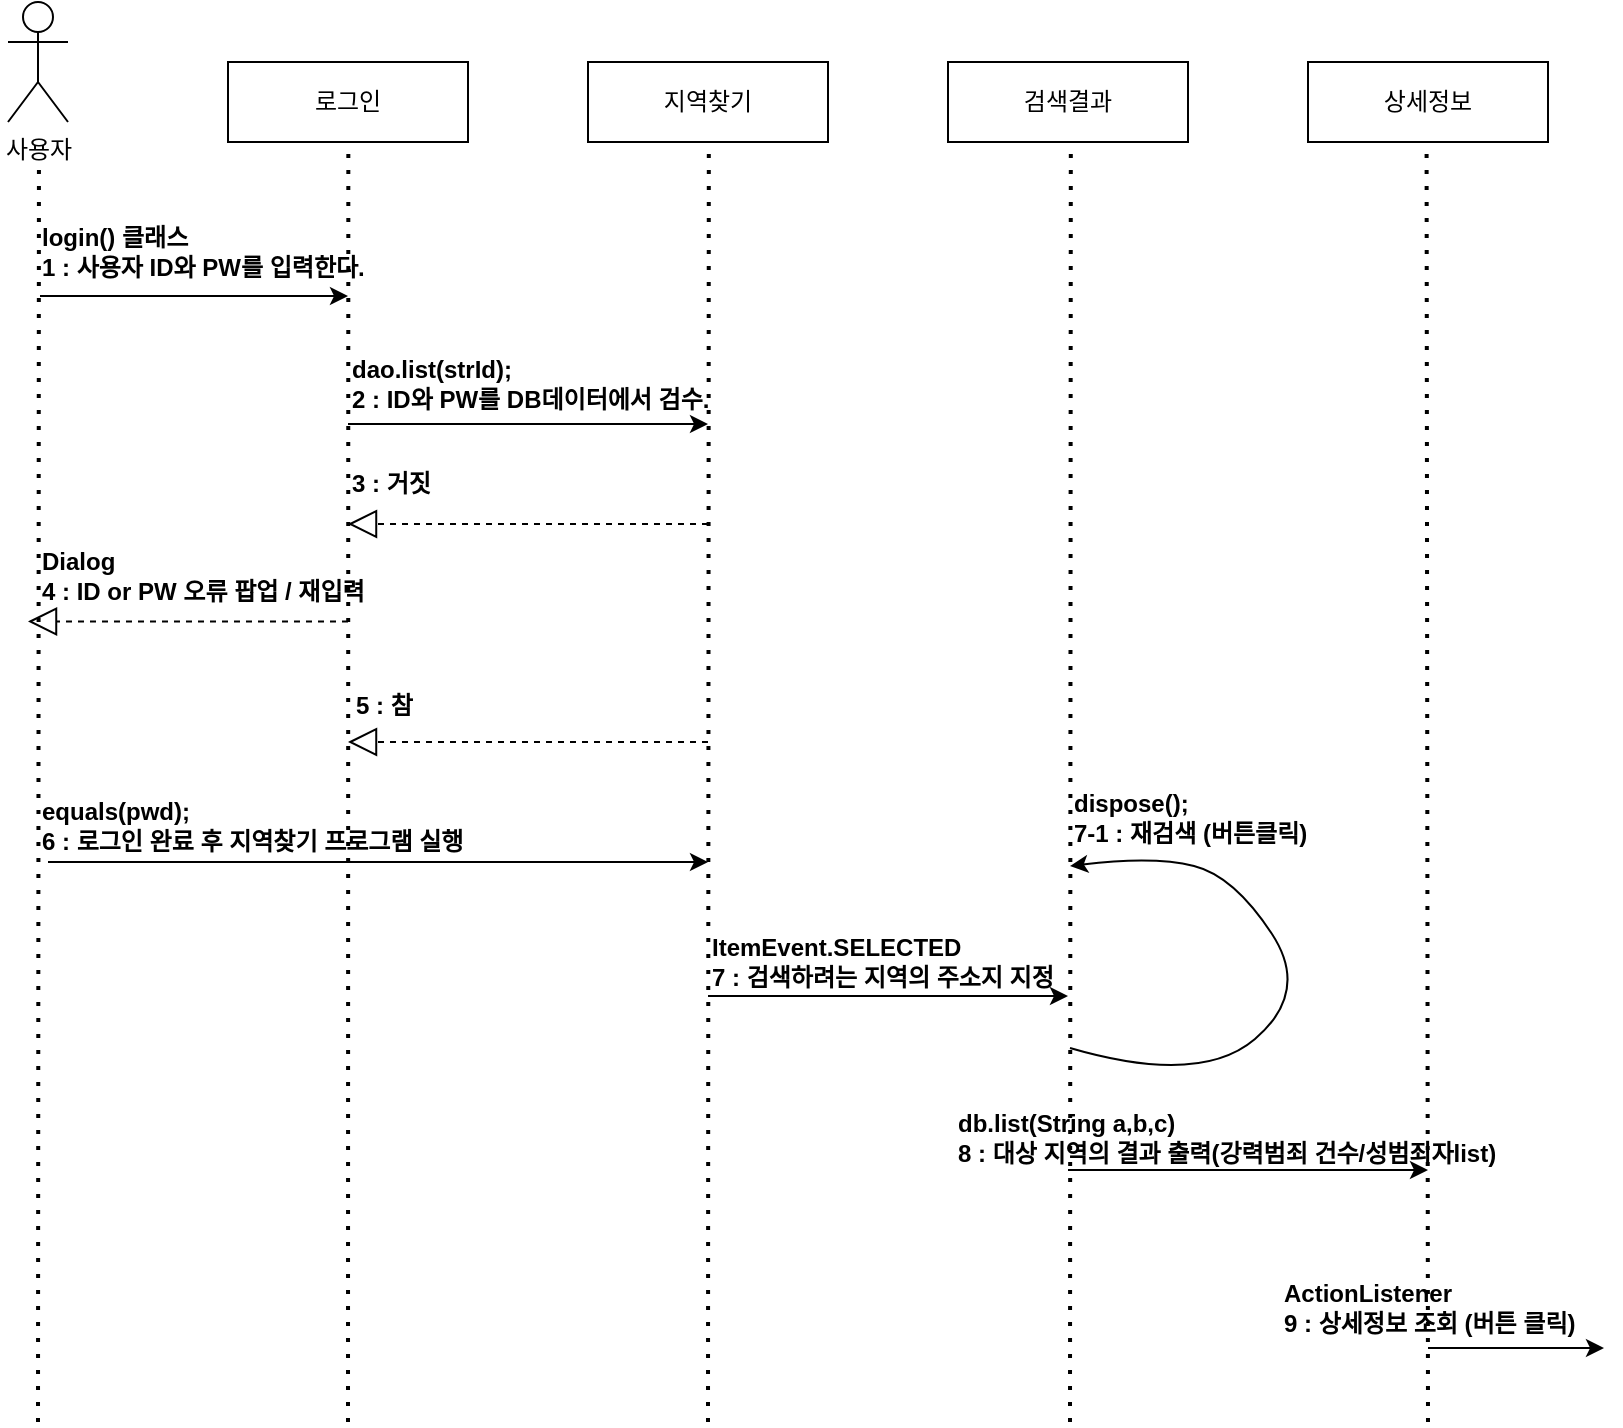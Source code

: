 <mxfile version="21.5.2" type="device">
  <diagram name="페이지-1" id="nar-KqlG7AT8t_ZASXwC">
    <mxGraphModel dx="1434" dy="916" grid="0" gridSize="10" guides="1" tooltips="1" connect="1" arrows="1" fold="1" page="1" pageScale="1" pageWidth="827" pageHeight="1169" background="#FFFFFF" math="0" shadow="0">
      <root>
        <mxCell id="0" />
        <mxCell id="1" parent="0" />
        <mxCell id="bn3xOSbEwSGdqI_6shRr-1" value="사용자" style="shape=umlActor;verticalLabelPosition=bottom;verticalAlign=top;html=1;outlineConnect=0;" parent="1" vertex="1">
          <mxGeometry x="30" y="10" width="30" height="60" as="geometry" />
        </mxCell>
        <mxCell id="bn3xOSbEwSGdqI_6shRr-4" value="로그인" style="rounded=0;whiteSpace=wrap;html=1;" parent="1" vertex="1">
          <mxGeometry x="140" y="40" width="120" height="40" as="geometry" />
        </mxCell>
        <mxCell id="bn3xOSbEwSGdqI_6shRr-5" value="지역찾기" style="rounded=0;whiteSpace=wrap;html=1;" parent="1" vertex="1">
          <mxGeometry x="320" y="40" width="120" height="40" as="geometry" />
        </mxCell>
        <mxCell id="bn3xOSbEwSGdqI_6shRr-6" value="검색결과" style="rounded=0;whiteSpace=wrap;html=1;" parent="1" vertex="1">
          <mxGeometry x="500" y="40" width="120" height="40" as="geometry" />
        </mxCell>
        <mxCell id="bn3xOSbEwSGdqI_6shRr-7" value="상세정보" style="rounded=0;whiteSpace=wrap;html=1;" parent="1" vertex="1">
          <mxGeometry x="680" y="40" width="120" height="40" as="geometry" />
        </mxCell>
        <mxCell id="bn3xOSbEwSGdqI_6shRr-9" value="" style="endArrow=none;dashed=1;html=1;dashPattern=1 3;strokeWidth=2;rounded=0;" parent="1" edge="1">
          <mxGeometry width="50" height="50" relative="1" as="geometry">
            <mxPoint x="200" y="720" as="sourcePoint" />
            <mxPoint x="200.17" y="80" as="targetPoint" />
          </mxGeometry>
        </mxCell>
        <mxCell id="bn3xOSbEwSGdqI_6shRr-10" value="" style="endArrow=none;dashed=1;html=1;dashPattern=1 3;strokeWidth=2;rounded=0;" parent="1" edge="1">
          <mxGeometry width="50" height="50" relative="1" as="geometry">
            <mxPoint x="380" y="720" as="sourcePoint" />
            <mxPoint x="380.41" y="81" as="targetPoint" />
          </mxGeometry>
        </mxCell>
        <mxCell id="bn3xOSbEwSGdqI_6shRr-11" value="" style="endArrow=none;dashed=1;html=1;dashPattern=1 3;strokeWidth=2;rounded=0;" parent="1" edge="1">
          <mxGeometry width="50" height="50" relative="1" as="geometry">
            <mxPoint x="561" y="720" as="sourcePoint" />
            <mxPoint x="561.41" y="80" as="targetPoint" />
          </mxGeometry>
        </mxCell>
        <mxCell id="bn3xOSbEwSGdqI_6shRr-12" value="" style="endArrow=none;dashed=1;html=1;dashPattern=1 3;strokeWidth=2;rounded=0;" parent="1" edge="1">
          <mxGeometry width="50" height="50" relative="1" as="geometry">
            <mxPoint x="740" y="720" as="sourcePoint" />
            <mxPoint x="739.29" y="80" as="targetPoint" />
          </mxGeometry>
        </mxCell>
        <mxCell id="bn3xOSbEwSGdqI_6shRr-13" value="" style="endArrow=classic;html=1;rounded=0;" parent="1" edge="1">
          <mxGeometry width="50" height="50" relative="1" as="geometry">
            <mxPoint x="46" y="157" as="sourcePoint" />
            <mxPoint x="200" y="157" as="targetPoint" />
          </mxGeometry>
        </mxCell>
        <mxCell id="bn3xOSbEwSGdqI_6shRr-14" value="" style="endArrow=none;dashed=1;html=1;dashPattern=1 3;strokeWidth=2;rounded=0;" parent="1" edge="1">
          <mxGeometry width="50" height="50" relative="1" as="geometry">
            <mxPoint x="45" y="720" as="sourcePoint" />
            <mxPoint x="45.47" y="90" as="targetPoint" />
          </mxGeometry>
        </mxCell>
        <mxCell id="bn3xOSbEwSGdqI_6shRr-16" value="&lt;b&gt;login() 클래스&lt;br&gt;1 : 사용자 ID와 PW를 입력한다.&lt;/b&gt;" style="text;html=1;strokeColor=none;fillColor=none;align=left;verticalAlign=middle;whiteSpace=wrap;rounded=0;" parent="1" vertex="1">
          <mxGeometry x="45" y="114" width="182" height="41" as="geometry" />
        </mxCell>
        <mxCell id="bn3xOSbEwSGdqI_6shRr-17" value="" style="endArrow=classic;html=1;rounded=0;" parent="1" edge="1">
          <mxGeometry width="50" height="50" relative="1" as="geometry">
            <mxPoint x="200" y="221" as="sourcePoint" />
            <mxPoint x="380" y="221" as="targetPoint" />
          </mxGeometry>
        </mxCell>
        <mxCell id="bn3xOSbEwSGdqI_6shRr-18" value="&lt;b&gt;dao.list(strId);&lt;br&gt;2 : ID와 PW를 DB데이터에서 검수.&lt;/b&gt;" style="text;html=1;strokeColor=none;fillColor=none;align=left;verticalAlign=middle;whiteSpace=wrap;rounded=0;" parent="1" vertex="1">
          <mxGeometry x="200" y="180" width="250" height="41" as="geometry" />
        </mxCell>
        <mxCell id="bn3xOSbEwSGdqI_6shRr-20" value="&lt;b&gt;3 : 거짓&lt;/b&gt;" style="text;html=1;strokeColor=none;fillColor=none;align=left;verticalAlign=middle;whiteSpace=wrap;rounded=0;" parent="1" vertex="1">
          <mxGeometry x="200" y="230" width="180" height="41" as="geometry" />
        </mxCell>
        <mxCell id="bn3xOSbEwSGdqI_6shRr-21" value="" style="endArrow=classic;html=1;rounded=0;" parent="1" edge="1">
          <mxGeometry width="50" height="50" relative="1" as="geometry">
            <mxPoint x="740" y="683" as="sourcePoint" />
            <mxPoint x="828" y="683" as="targetPoint" />
          </mxGeometry>
        </mxCell>
        <mxCell id="bn3xOSbEwSGdqI_6shRr-22" value="" style="endArrow=block;dashed=1;endFill=0;endSize=12;html=1;rounded=0;" parent="1" edge="1">
          <mxGeometry width="160" relative="1" as="geometry">
            <mxPoint x="380" y="271" as="sourcePoint" />
            <mxPoint x="200" y="271" as="targetPoint" />
          </mxGeometry>
        </mxCell>
        <mxCell id="bn3xOSbEwSGdqI_6shRr-24" value="" style="endArrow=block;dashed=1;endFill=0;endSize=12;html=1;rounded=0;" parent="1" edge="1">
          <mxGeometry width="160" relative="1" as="geometry">
            <mxPoint x="200" y="319.75" as="sourcePoint" />
            <mxPoint x="40" y="319.75" as="targetPoint" />
          </mxGeometry>
        </mxCell>
        <mxCell id="bn3xOSbEwSGdqI_6shRr-25" value="&lt;b&gt;Dialog&lt;br&gt;4 : ID or PW 오류 팝업 / 재입력&lt;/b&gt;" style="text;html=1;strokeColor=none;fillColor=none;align=left;verticalAlign=middle;whiteSpace=wrap;rounded=0;" parent="1" vertex="1">
          <mxGeometry x="45" y="276" width="175" height="41" as="geometry" />
        </mxCell>
        <mxCell id="bn3xOSbEwSGdqI_6shRr-28" value="" style="endArrow=block;dashed=1;endFill=0;endSize=12;html=1;rounded=0;" parent="1" edge="1">
          <mxGeometry width="160" relative="1" as="geometry">
            <mxPoint x="380" y="380" as="sourcePoint" />
            <mxPoint x="200" y="380" as="targetPoint" />
          </mxGeometry>
        </mxCell>
        <mxCell id="bn3xOSbEwSGdqI_6shRr-29" value="&lt;b&gt;5 : 참&lt;/b&gt;" style="text;html=1;strokeColor=none;fillColor=none;align=left;verticalAlign=middle;whiteSpace=wrap;rounded=0;" parent="1" vertex="1">
          <mxGeometry x="202" y="341" width="175" height="41" as="geometry" />
        </mxCell>
        <mxCell id="bn3xOSbEwSGdqI_6shRr-31" value="" style="endArrow=classic;html=1;rounded=0;" parent="1" edge="1">
          <mxGeometry width="50" height="50" relative="1" as="geometry">
            <mxPoint x="50" y="440" as="sourcePoint" />
            <mxPoint x="380" y="440" as="targetPoint" />
          </mxGeometry>
        </mxCell>
        <mxCell id="bn3xOSbEwSGdqI_6shRr-32" value="&lt;b&gt;equals(pwd);&lt;br&gt;6 : 로그인 완료 후 지역찾기 프로그램 실행&lt;/b&gt;" style="text;html=1;strokeColor=none;fillColor=none;align=left;verticalAlign=middle;whiteSpace=wrap;rounded=0;" parent="1" vertex="1">
          <mxGeometry x="45" y="401" width="335" height="41" as="geometry" />
        </mxCell>
        <mxCell id="bn3xOSbEwSGdqI_6shRr-33" value="" style="endArrow=classic;html=1;rounded=0;" parent="1" edge="1">
          <mxGeometry width="50" height="50" relative="1" as="geometry">
            <mxPoint x="380" y="507" as="sourcePoint" />
            <mxPoint x="560" y="507" as="targetPoint" />
          </mxGeometry>
        </mxCell>
        <mxCell id="bn3xOSbEwSGdqI_6shRr-35" value="&lt;b&gt;ItemEvent.SELECTED&lt;br&gt;7 : 검색하려는 지역의 주소지 지정&lt;/b&gt;" style="text;html=1;strokeColor=none;fillColor=none;align=left;verticalAlign=middle;whiteSpace=wrap;rounded=0;" parent="1" vertex="1">
          <mxGeometry x="380" y="469" width="250" height="41" as="geometry" />
        </mxCell>
        <mxCell id="bn3xOSbEwSGdqI_6shRr-36" value="" style="endArrow=classic;html=1;rounded=0;" parent="1" edge="1">
          <mxGeometry width="50" height="50" relative="1" as="geometry">
            <mxPoint x="560" y="594" as="sourcePoint" />
            <mxPoint x="740" y="594" as="targetPoint" />
          </mxGeometry>
        </mxCell>
        <mxCell id="bn3xOSbEwSGdqI_6shRr-37" value="&lt;b&gt;db.list(String a,b,c)&lt;br&gt;8 : 대상 지역의 결과 출력(강력범죄 건수/성범죄자list)&lt;/b&gt;" style="text;html=1;strokeColor=none;fillColor=none;align=left;verticalAlign=middle;whiteSpace=wrap;rounded=0;" parent="1" vertex="1">
          <mxGeometry x="503" y="557" width="293" height="41" as="geometry" />
        </mxCell>
        <mxCell id="bn3xOSbEwSGdqI_6shRr-39" value="&lt;b&gt;ActionListener&lt;br&gt;9 : 상세정보 조회 (버튼 클릭)&lt;/b&gt;" style="text;html=1;strokeColor=none;fillColor=none;align=left;verticalAlign=middle;whiteSpace=wrap;rounded=0;" parent="1" vertex="1">
          <mxGeometry x="666" y="642" width="161" height="41" as="geometry" />
        </mxCell>
        <mxCell id="bn3xOSbEwSGdqI_6shRr-43" value="" style="curved=1;endArrow=classic;html=1;rounded=0;" parent="1" edge="1">
          <mxGeometry width="50" height="50" relative="1" as="geometry">
            <mxPoint x="561" y="533" as="sourcePoint" />
            <mxPoint x="561" y="442" as="targetPoint" />
            <Array as="points">
              <mxPoint x="626" y="552" />
              <mxPoint x="681" y="505" />
              <mxPoint x="643" y="447" />
              <mxPoint x="603" y="437" />
            </Array>
          </mxGeometry>
        </mxCell>
        <mxCell id="bn3xOSbEwSGdqI_6shRr-44" value="&lt;b&gt;dispose();&lt;br&gt;7-1 : 재검색 (버튼클릭)&lt;/b&gt;" style="text;html=1;strokeColor=none;fillColor=none;align=left;verticalAlign=middle;whiteSpace=wrap;rounded=0;" parent="1" vertex="1">
          <mxGeometry x="561" y="397" width="177" height="41" as="geometry" />
        </mxCell>
      </root>
    </mxGraphModel>
  </diagram>
</mxfile>
